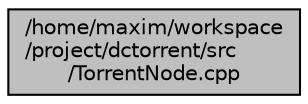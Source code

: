 digraph "/home/maxim/workspace/project/dctorrent/src/TorrentNode.cpp"
{
  edge [fontname="Helvetica",fontsize="10",labelfontname="Helvetica",labelfontsize="10"];
  node [fontname="Helvetica",fontsize="10",shape=record];
  Node481 [label="/home/maxim/workspace\l/project/dctorrent/src\l/TorrentNode.cpp",height=0.2,width=0.4,color="black", fillcolor="grey75", style="filled", fontcolor="black"];
}
